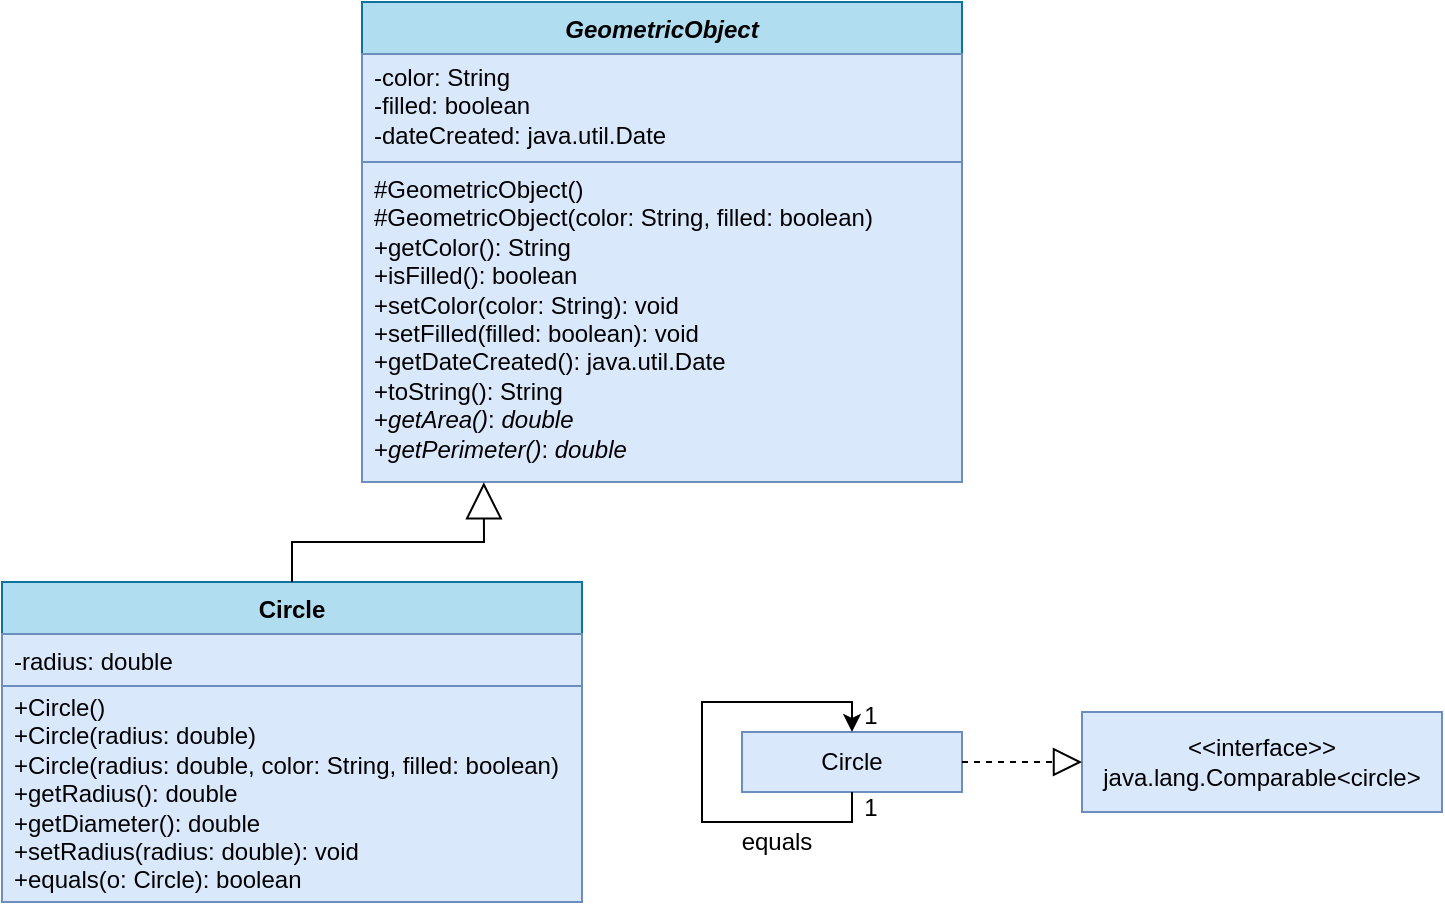 <mxfile version="26.2.2">
  <diagram name="Page-1" id="aUGSM7RTDU24YYiHgagX">
    <mxGraphModel dx="1092" dy="503" grid="1" gridSize="10" guides="1" tooltips="1" connect="1" arrows="1" fold="1" page="1" pageScale="1" pageWidth="850" pageHeight="1100" math="0" shadow="0">
      <root>
        <mxCell id="0" />
        <mxCell id="1" parent="0" />
        <mxCell id="ek1tn9fwyELZqUVrkxUF-1" value="&lt;font&gt;GeometricObject&lt;/font&gt;" style="swimlane;fontStyle=3;align=center;verticalAlign=top;childLayout=stackLayout;horizontal=1;startSize=26;horizontalStack=0;resizeParent=1;resizeParentMax=0;resizeLast=0;collapsible=1;marginBottom=0;whiteSpace=wrap;html=1;fillColor=#b1ddf0;strokeColor=#10739e;" vertex="1" parent="1">
          <mxGeometry x="250" y="120" width="300" height="240" as="geometry" />
        </mxCell>
        <mxCell id="ek1tn9fwyELZqUVrkxUF-2" value="-color: String&lt;div&gt;-filled: boolean&lt;/div&gt;&lt;div&gt;-dateCreated: java.util.Date&lt;/div&gt;" style="text;strokeColor=#6c8ebf;fillColor=#dae8fc;align=left;verticalAlign=top;spacingLeft=4;spacingRight=4;overflow=hidden;rotatable=0;points=[[0,0.5],[1,0.5]];portConstraint=eastwest;whiteSpace=wrap;html=1;spacingTop=-2;" vertex="1" parent="ek1tn9fwyELZqUVrkxUF-1">
          <mxGeometry y="26" width="300" height="54" as="geometry" />
        </mxCell>
        <mxCell id="ek1tn9fwyELZqUVrkxUF-4" value="#GeometricObject()&lt;div&gt;#GeometricObject(color: String, filled: boolean)&lt;/div&gt;&lt;div&gt;+getColor(): String&lt;/div&gt;&lt;div&gt;+isFilled(): boolean&lt;/div&gt;&lt;div&gt;+setColor(color: String): void&lt;/div&gt;&lt;div&gt;+setFilled(filled: boolean): void&lt;/div&gt;&lt;div&gt;+getDateCreated(): java.util.Date&lt;/div&gt;&lt;div&gt;+toString(): String&lt;/div&gt;&lt;div&gt;+&lt;i&gt;getArea()&lt;/i&gt;: &lt;i&gt;double&lt;/i&gt;&lt;/div&gt;&lt;div&gt;+&lt;i&gt;getPerimeter()&lt;/i&gt;: &lt;i&gt;double&lt;/i&gt;&lt;/div&gt;" style="text;strokeColor=#6c8ebf;fillColor=#dae8fc;align=left;verticalAlign=top;spacingLeft=4;spacingRight=4;overflow=hidden;rotatable=0;points=[[0,0.5],[1,0.5]];portConstraint=eastwest;whiteSpace=wrap;html=1;" vertex="1" parent="ek1tn9fwyELZqUVrkxUF-1">
          <mxGeometry y="80" width="300" height="160" as="geometry" />
        </mxCell>
        <mxCell id="ek1tn9fwyELZqUVrkxUF-5" value="Circle" style="swimlane;fontStyle=1;align=center;verticalAlign=top;childLayout=stackLayout;horizontal=1;startSize=26;horizontalStack=0;resizeParent=1;resizeParentMax=0;resizeLast=0;collapsible=1;marginBottom=0;whiteSpace=wrap;html=1;fillColor=#b1ddf0;strokeColor=#10739e;spacingTop=0;" vertex="1" parent="1">
          <mxGeometry x="70" y="410" width="290" height="160" as="geometry" />
        </mxCell>
        <mxCell id="ek1tn9fwyELZqUVrkxUF-6" value="-radius: double" style="text;strokeColor=#6c8ebf;fillColor=#dae8fc;align=left;verticalAlign=top;spacingLeft=4;spacingRight=4;overflow=hidden;rotatable=0;points=[[0,0.5],[1,0.5]];portConstraint=eastwest;whiteSpace=wrap;html=1;" vertex="1" parent="ek1tn9fwyELZqUVrkxUF-5">
          <mxGeometry y="26" width="290" height="26" as="geometry" />
        </mxCell>
        <mxCell id="ek1tn9fwyELZqUVrkxUF-8" value="+Circle()&lt;div&gt;+Circle(radius: double)&lt;/div&gt;&lt;div&gt;+Circle(radius: double, color: String, filled: boolean)&lt;/div&gt;&lt;div&gt;+getRadius(): double&lt;/div&gt;&lt;div&gt;+getDiameter(): double&lt;/div&gt;&lt;div&gt;+setRadius(radius: double): void&lt;/div&gt;&lt;div&gt;+equals(o: Circle): boolean&lt;/div&gt;" style="text;strokeColor=#6c8ebf;fillColor=#dae8fc;align=left;verticalAlign=top;spacingLeft=4;spacingRight=4;overflow=hidden;rotatable=0;points=[[0,0.5],[1,0.5]];portConstraint=eastwest;whiteSpace=wrap;html=1;spacingTop=-3;" vertex="1" parent="ek1tn9fwyELZqUVrkxUF-5">
          <mxGeometry y="52" width="290" height="108" as="geometry" />
        </mxCell>
        <mxCell id="ek1tn9fwyELZqUVrkxUF-13" value="Circle" style="html=1;whiteSpace=wrap;fillColor=#dae8fc;strokeColor=#6c8ebf;" vertex="1" parent="1">
          <mxGeometry x="440" y="485" width="110" height="30" as="geometry" />
        </mxCell>
        <mxCell id="ek1tn9fwyELZqUVrkxUF-14" value="&amp;lt;&amp;lt;interface&amp;gt;&amp;gt;&lt;div&gt;java.lang.Comparable&amp;lt;circle&amp;gt;&lt;/div&gt;" style="html=1;whiteSpace=wrap;fillColor=#dae8fc;strokeColor=#6c8ebf;" vertex="1" parent="1">
          <mxGeometry x="610" y="475" width="180" height="50" as="geometry" />
        </mxCell>
        <mxCell id="ek1tn9fwyELZqUVrkxUF-16" style="edgeStyle=orthogonalEdgeStyle;rounded=0;orthogonalLoop=1;jettySize=auto;html=1;exitX=0.5;exitY=1;exitDx=0;exitDy=0;entryX=0.5;entryY=0;entryDx=0;entryDy=0;" edge="1" parent="1" source="ek1tn9fwyELZqUVrkxUF-13" target="ek1tn9fwyELZqUVrkxUF-13">
          <mxGeometry relative="1" as="geometry">
            <Array as="points">
              <mxPoint x="495" y="530" />
              <mxPoint x="420" y="530" />
              <mxPoint x="420" y="470" />
              <mxPoint x="495" y="470" />
            </Array>
          </mxGeometry>
        </mxCell>
        <mxCell id="ek1tn9fwyELZqUVrkxUF-17" value="1" style="text;html=1;align=center;verticalAlign=middle;resizable=0;points=[];autosize=1;strokeColor=none;fillColor=none;" vertex="1" parent="1">
          <mxGeometry x="489" y="508" width="30" height="30" as="geometry" />
        </mxCell>
        <mxCell id="ek1tn9fwyELZqUVrkxUF-18" value="1" style="text;html=1;align=center;verticalAlign=middle;resizable=0;points=[];autosize=1;strokeColor=none;fillColor=none;" vertex="1" parent="1">
          <mxGeometry x="489" y="462" width="30" height="30" as="geometry" />
        </mxCell>
        <mxCell id="ek1tn9fwyELZqUVrkxUF-19" value="" style="endArrow=block;dashed=1;endFill=0;endSize=12;html=1;rounded=0;exitX=1;exitY=0.5;exitDx=0;exitDy=0;entryX=0;entryY=0.5;entryDx=0;entryDy=0;" edge="1" parent="1" source="ek1tn9fwyELZqUVrkxUF-13" target="ek1tn9fwyELZqUVrkxUF-14">
          <mxGeometry width="160" relative="1" as="geometry">
            <mxPoint x="330" y="460" as="sourcePoint" />
            <mxPoint x="490" y="460" as="targetPoint" />
          </mxGeometry>
        </mxCell>
        <mxCell id="ek1tn9fwyELZqUVrkxUF-20" value="equals" style="text;html=1;align=center;verticalAlign=middle;resizable=0;points=[];autosize=1;strokeColor=none;fillColor=none;" vertex="1" parent="1">
          <mxGeometry x="427" y="525" width="60" height="30" as="geometry" />
        </mxCell>
        <mxCell id="ek1tn9fwyELZqUVrkxUF-21" value="" style="endArrow=block;endSize=16;endFill=0;html=1;rounded=0;exitX=0.5;exitY=0;exitDx=0;exitDy=0;entryX=0.203;entryY=1.001;entryDx=0;entryDy=0;entryPerimeter=0;" edge="1" parent="1" source="ek1tn9fwyELZqUVrkxUF-5" target="ek1tn9fwyELZqUVrkxUF-4">
          <mxGeometry width="160" relative="1" as="geometry">
            <mxPoint x="320" y="450" as="sourcePoint" />
            <mxPoint x="480" y="450" as="targetPoint" />
            <Array as="points">
              <mxPoint x="215" y="390" />
              <mxPoint x="311" y="390" />
            </Array>
          </mxGeometry>
        </mxCell>
      </root>
    </mxGraphModel>
  </diagram>
</mxfile>
